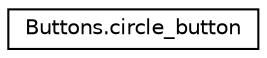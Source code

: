 digraph "Graphical Class Hierarchy"
{
  edge [fontname="Helvetica",fontsize="10",labelfontname="Helvetica",labelfontsize="10"];
  node [fontname="Helvetica",fontsize="10",shape=record];
  rankdir="LR";
  Node0 [label="Buttons.circle_button",height=0.2,width=0.4,color="black", fillcolor="white", style="filled",URL="$class_buttons_1_1circle__button.html"];
}
